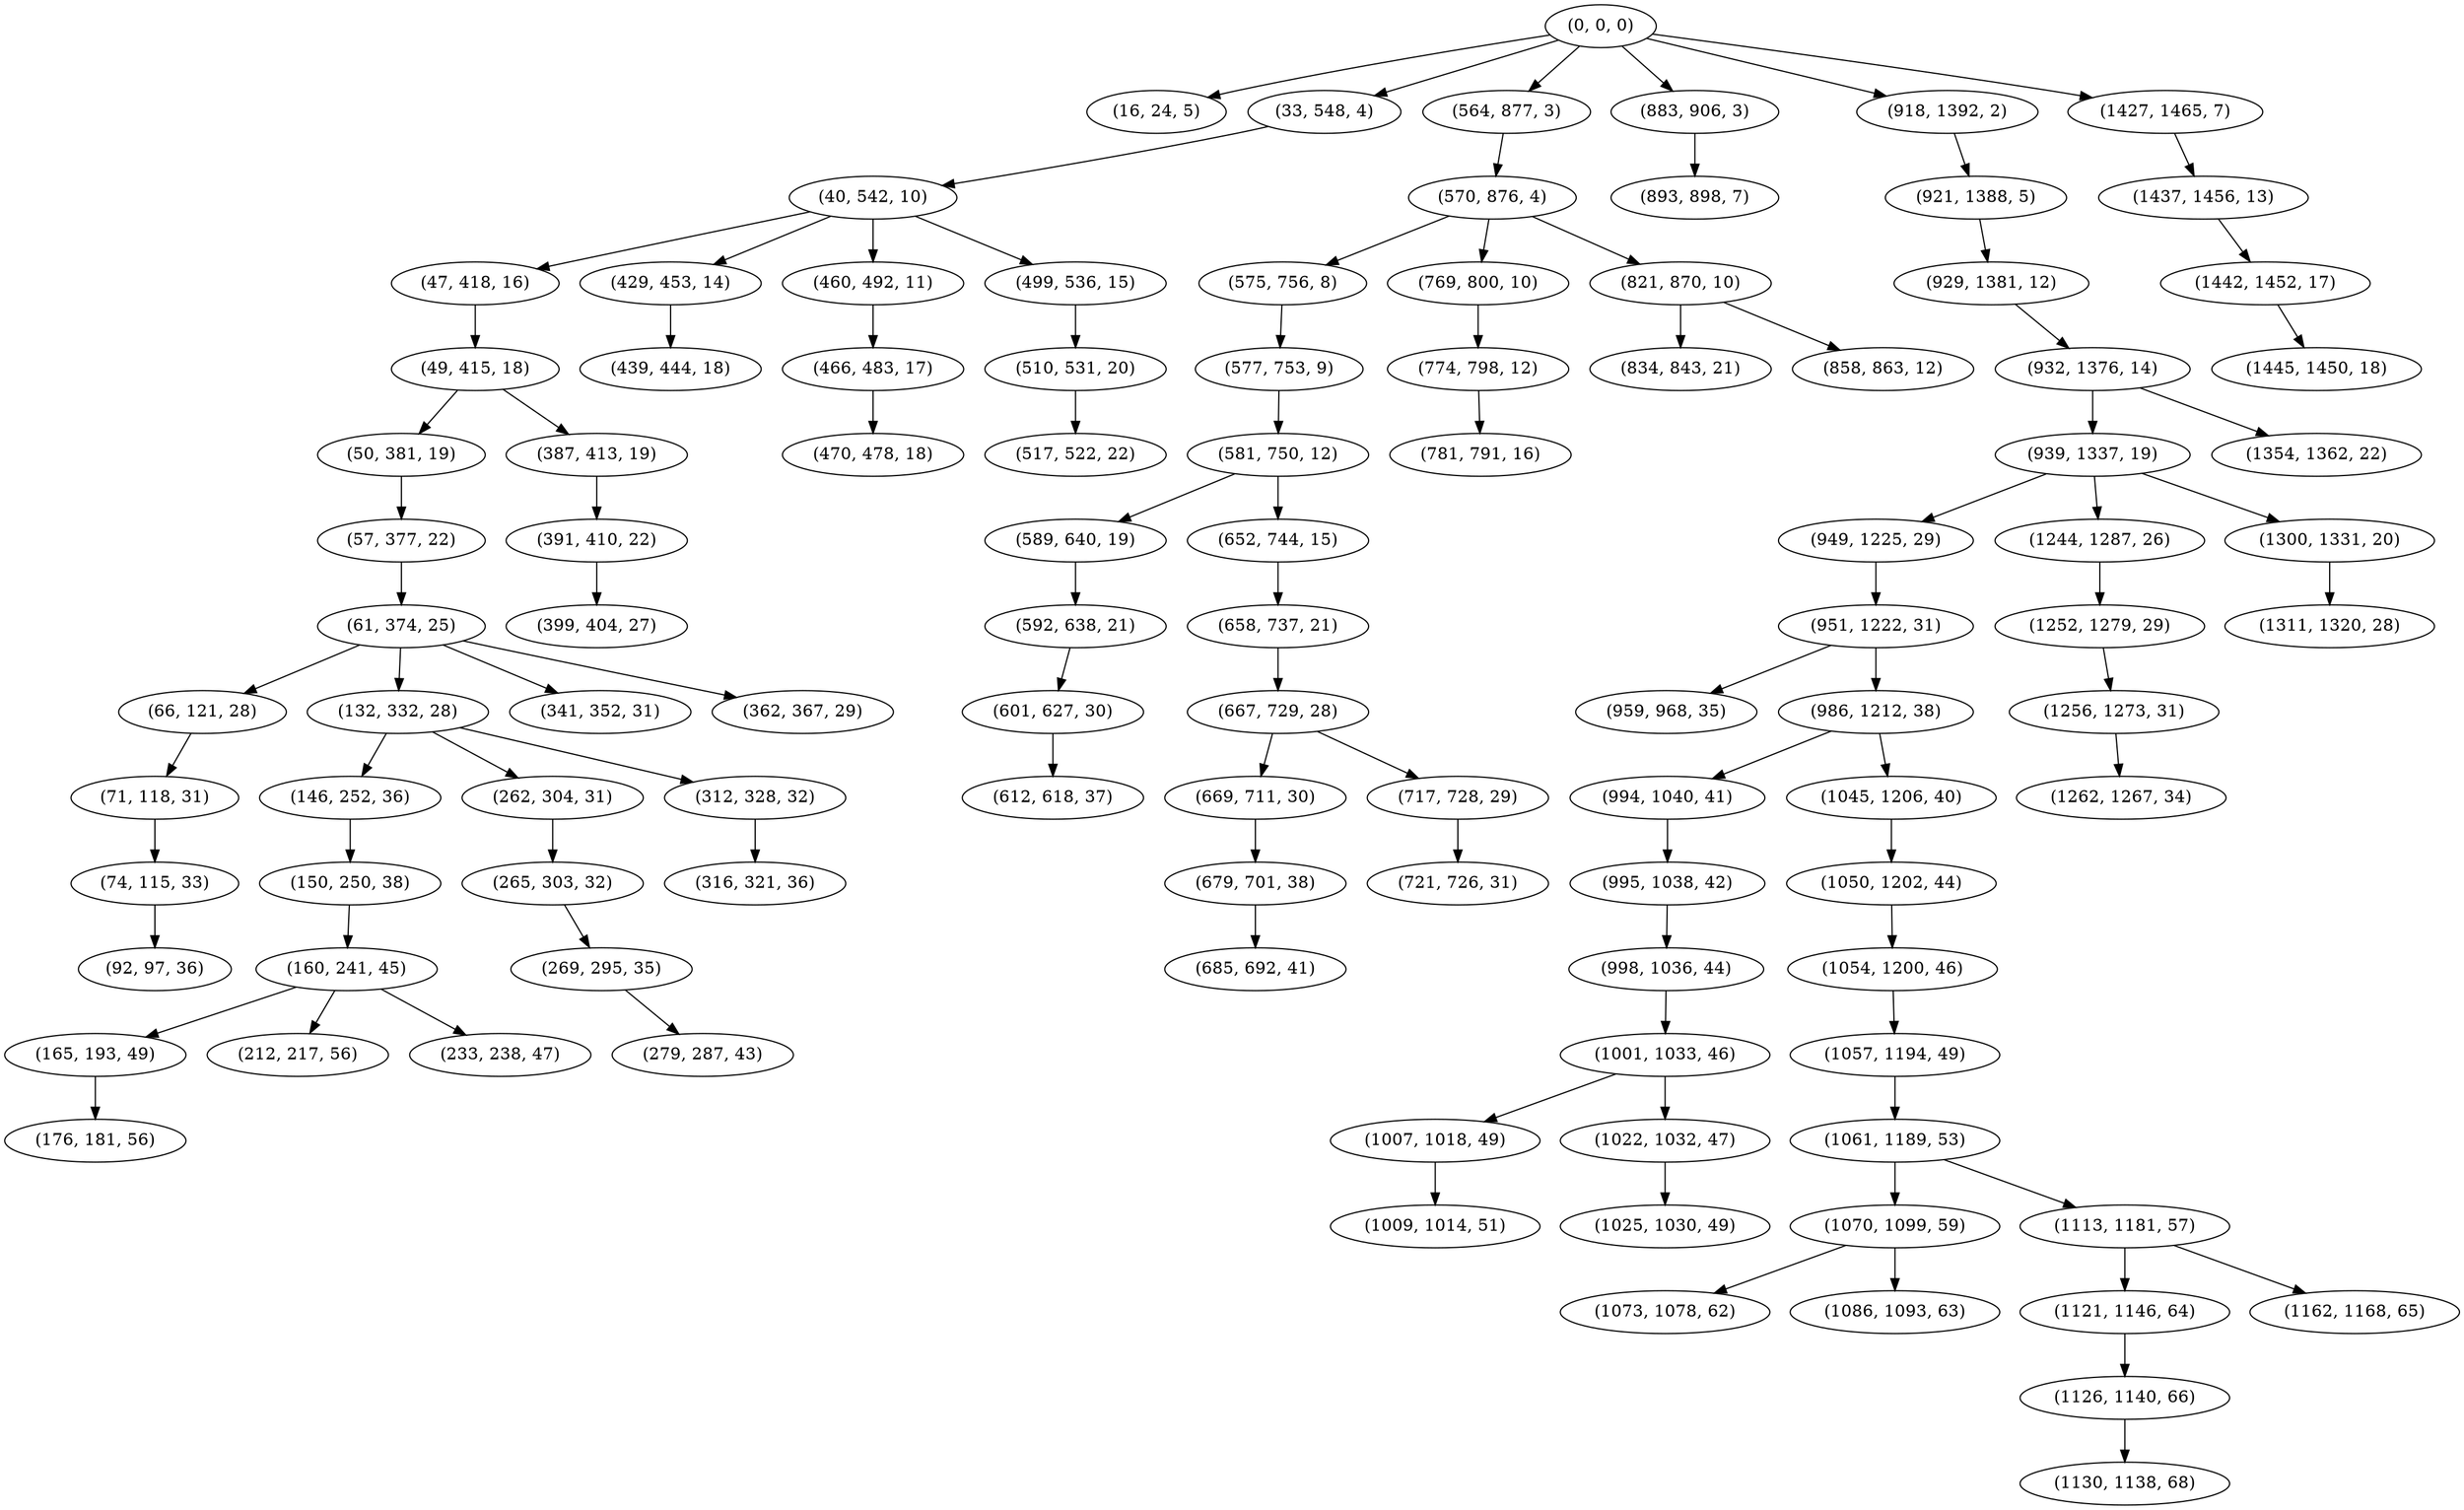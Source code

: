 digraph tree {
    "(0, 0, 0)";
    "(16, 24, 5)";
    "(33, 548, 4)";
    "(40, 542, 10)";
    "(47, 418, 16)";
    "(49, 415, 18)";
    "(50, 381, 19)";
    "(57, 377, 22)";
    "(61, 374, 25)";
    "(66, 121, 28)";
    "(71, 118, 31)";
    "(74, 115, 33)";
    "(92, 97, 36)";
    "(132, 332, 28)";
    "(146, 252, 36)";
    "(150, 250, 38)";
    "(160, 241, 45)";
    "(165, 193, 49)";
    "(176, 181, 56)";
    "(212, 217, 56)";
    "(233, 238, 47)";
    "(262, 304, 31)";
    "(265, 303, 32)";
    "(269, 295, 35)";
    "(279, 287, 43)";
    "(312, 328, 32)";
    "(316, 321, 36)";
    "(341, 352, 31)";
    "(362, 367, 29)";
    "(387, 413, 19)";
    "(391, 410, 22)";
    "(399, 404, 27)";
    "(429, 453, 14)";
    "(439, 444, 18)";
    "(460, 492, 11)";
    "(466, 483, 17)";
    "(470, 478, 18)";
    "(499, 536, 15)";
    "(510, 531, 20)";
    "(517, 522, 22)";
    "(564, 877, 3)";
    "(570, 876, 4)";
    "(575, 756, 8)";
    "(577, 753, 9)";
    "(581, 750, 12)";
    "(589, 640, 19)";
    "(592, 638, 21)";
    "(601, 627, 30)";
    "(612, 618, 37)";
    "(652, 744, 15)";
    "(658, 737, 21)";
    "(667, 729, 28)";
    "(669, 711, 30)";
    "(679, 701, 38)";
    "(685, 692, 41)";
    "(717, 728, 29)";
    "(721, 726, 31)";
    "(769, 800, 10)";
    "(774, 798, 12)";
    "(781, 791, 16)";
    "(821, 870, 10)";
    "(834, 843, 21)";
    "(858, 863, 12)";
    "(883, 906, 3)";
    "(893, 898, 7)";
    "(918, 1392, 2)";
    "(921, 1388, 5)";
    "(929, 1381, 12)";
    "(932, 1376, 14)";
    "(939, 1337, 19)";
    "(949, 1225, 29)";
    "(951, 1222, 31)";
    "(959, 968, 35)";
    "(986, 1212, 38)";
    "(994, 1040, 41)";
    "(995, 1038, 42)";
    "(998, 1036, 44)";
    "(1001, 1033, 46)";
    "(1007, 1018, 49)";
    "(1009, 1014, 51)";
    "(1022, 1032, 47)";
    "(1025, 1030, 49)";
    "(1045, 1206, 40)";
    "(1050, 1202, 44)";
    "(1054, 1200, 46)";
    "(1057, 1194, 49)";
    "(1061, 1189, 53)";
    "(1070, 1099, 59)";
    "(1073, 1078, 62)";
    "(1086, 1093, 63)";
    "(1113, 1181, 57)";
    "(1121, 1146, 64)";
    "(1126, 1140, 66)";
    "(1130, 1138, 68)";
    "(1162, 1168, 65)";
    "(1244, 1287, 26)";
    "(1252, 1279, 29)";
    "(1256, 1273, 31)";
    "(1262, 1267, 34)";
    "(1300, 1331, 20)";
    "(1311, 1320, 28)";
    "(1354, 1362, 22)";
    "(1427, 1465, 7)";
    "(1437, 1456, 13)";
    "(1442, 1452, 17)";
    "(1445, 1450, 18)";
    "(0, 0, 0)" -> "(16, 24, 5)";
    "(0, 0, 0)" -> "(33, 548, 4)";
    "(0, 0, 0)" -> "(564, 877, 3)";
    "(0, 0, 0)" -> "(883, 906, 3)";
    "(0, 0, 0)" -> "(918, 1392, 2)";
    "(0, 0, 0)" -> "(1427, 1465, 7)";
    "(33, 548, 4)" -> "(40, 542, 10)";
    "(40, 542, 10)" -> "(47, 418, 16)";
    "(40, 542, 10)" -> "(429, 453, 14)";
    "(40, 542, 10)" -> "(460, 492, 11)";
    "(40, 542, 10)" -> "(499, 536, 15)";
    "(47, 418, 16)" -> "(49, 415, 18)";
    "(49, 415, 18)" -> "(50, 381, 19)";
    "(49, 415, 18)" -> "(387, 413, 19)";
    "(50, 381, 19)" -> "(57, 377, 22)";
    "(57, 377, 22)" -> "(61, 374, 25)";
    "(61, 374, 25)" -> "(66, 121, 28)";
    "(61, 374, 25)" -> "(132, 332, 28)";
    "(61, 374, 25)" -> "(341, 352, 31)";
    "(61, 374, 25)" -> "(362, 367, 29)";
    "(66, 121, 28)" -> "(71, 118, 31)";
    "(71, 118, 31)" -> "(74, 115, 33)";
    "(74, 115, 33)" -> "(92, 97, 36)";
    "(132, 332, 28)" -> "(146, 252, 36)";
    "(132, 332, 28)" -> "(262, 304, 31)";
    "(132, 332, 28)" -> "(312, 328, 32)";
    "(146, 252, 36)" -> "(150, 250, 38)";
    "(150, 250, 38)" -> "(160, 241, 45)";
    "(160, 241, 45)" -> "(165, 193, 49)";
    "(160, 241, 45)" -> "(212, 217, 56)";
    "(160, 241, 45)" -> "(233, 238, 47)";
    "(165, 193, 49)" -> "(176, 181, 56)";
    "(262, 304, 31)" -> "(265, 303, 32)";
    "(265, 303, 32)" -> "(269, 295, 35)";
    "(269, 295, 35)" -> "(279, 287, 43)";
    "(312, 328, 32)" -> "(316, 321, 36)";
    "(387, 413, 19)" -> "(391, 410, 22)";
    "(391, 410, 22)" -> "(399, 404, 27)";
    "(429, 453, 14)" -> "(439, 444, 18)";
    "(460, 492, 11)" -> "(466, 483, 17)";
    "(466, 483, 17)" -> "(470, 478, 18)";
    "(499, 536, 15)" -> "(510, 531, 20)";
    "(510, 531, 20)" -> "(517, 522, 22)";
    "(564, 877, 3)" -> "(570, 876, 4)";
    "(570, 876, 4)" -> "(575, 756, 8)";
    "(570, 876, 4)" -> "(769, 800, 10)";
    "(570, 876, 4)" -> "(821, 870, 10)";
    "(575, 756, 8)" -> "(577, 753, 9)";
    "(577, 753, 9)" -> "(581, 750, 12)";
    "(581, 750, 12)" -> "(589, 640, 19)";
    "(581, 750, 12)" -> "(652, 744, 15)";
    "(589, 640, 19)" -> "(592, 638, 21)";
    "(592, 638, 21)" -> "(601, 627, 30)";
    "(601, 627, 30)" -> "(612, 618, 37)";
    "(652, 744, 15)" -> "(658, 737, 21)";
    "(658, 737, 21)" -> "(667, 729, 28)";
    "(667, 729, 28)" -> "(669, 711, 30)";
    "(667, 729, 28)" -> "(717, 728, 29)";
    "(669, 711, 30)" -> "(679, 701, 38)";
    "(679, 701, 38)" -> "(685, 692, 41)";
    "(717, 728, 29)" -> "(721, 726, 31)";
    "(769, 800, 10)" -> "(774, 798, 12)";
    "(774, 798, 12)" -> "(781, 791, 16)";
    "(821, 870, 10)" -> "(834, 843, 21)";
    "(821, 870, 10)" -> "(858, 863, 12)";
    "(883, 906, 3)" -> "(893, 898, 7)";
    "(918, 1392, 2)" -> "(921, 1388, 5)";
    "(921, 1388, 5)" -> "(929, 1381, 12)";
    "(929, 1381, 12)" -> "(932, 1376, 14)";
    "(932, 1376, 14)" -> "(939, 1337, 19)";
    "(932, 1376, 14)" -> "(1354, 1362, 22)";
    "(939, 1337, 19)" -> "(949, 1225, 29)";
    "(939, 1337, 19)" -> "(1244, 1287, 26)";
    "(939, 1337, 19)" -> "(1300, 1331, 20)";
    "(949, 1225, 29)" -> "(951, 1222, 31)";
    "(951, 1222, 31)" -> "(959, 968, 35)";
    "(951, 1222, 31)" -> "(986, 1212, 38)";
    "(986, 1212, 38)" -> "(994, 1040, 41)";
    "(986, 1212, 38)" -> "(1045, 1206, 40)";
    "(994, 1040, 41)" -> "(995, 1038, 42)";
    "(995, 1038, 42)" -> "(998, 1036, 44)";
    "(998, 1036, 44)" -> "(1001, 1033, 46)";
    "(1001, 1033, 46)" -> "(1007, 1018, 49)";
    "(1001, 1033, 46)" -> "(1022, 1032, 47)";
    "(1007, 1018, 49)" -> "(1009, 1014, 51)";
    "(1022, 1032, 47)" -> "(1025, 1030, 49)";
    "(1045, 1206, 40)" -> "(1050, 1202, 44)";
    "(1050, 1202, 44)" -> "(1054, 1200, 46)";
    "(1054, 1200, 46)" -> "(1057, 1194, 49)";
    "(1057, 1194, 49)" -> "(1061, 1189, 53)";
    "(1061, 1189, 53)" -> "(1070, 1099, 59)";
    "(1061, 1189, 53)" -> "(1113, 1181, 57)";
    "(1070, 1099, 59)" -> "(1073, 1078, 62)";
    "(1070, 1099, 59)" -> "(1086, 1093, 63)";
    "(1113, 1181, 57)" -> "(1121, 1146, 64)";
    "(1113, 1181, 57)" -> "(1162, 1168, 65)";
    "(1121, 1146, 64)" -> "(1126, 1140, 66)";
    "(1126, 1140, 66)" -> "(1130, 1138, 68)";
    "(1244, 1287, 26)" -> "(1252, 1279, 29)";
    "(1252, 1279, 29)" -> "(1256, 1273, 31)";
    "(1256, 1273, 31)" -> "(1262, 1267, 34)";
    "(1300, 1331, 20)" -> "(1311, 1320, 28)";
    "(1427, 1465, 7)" -> "(1437, 1456, 13)";
    "(1437, 1456, 13)" -> "(1442, 1452, 17)";
    "(1442, 1452, 17)" -> "(1445, 1450, 18)";
}
